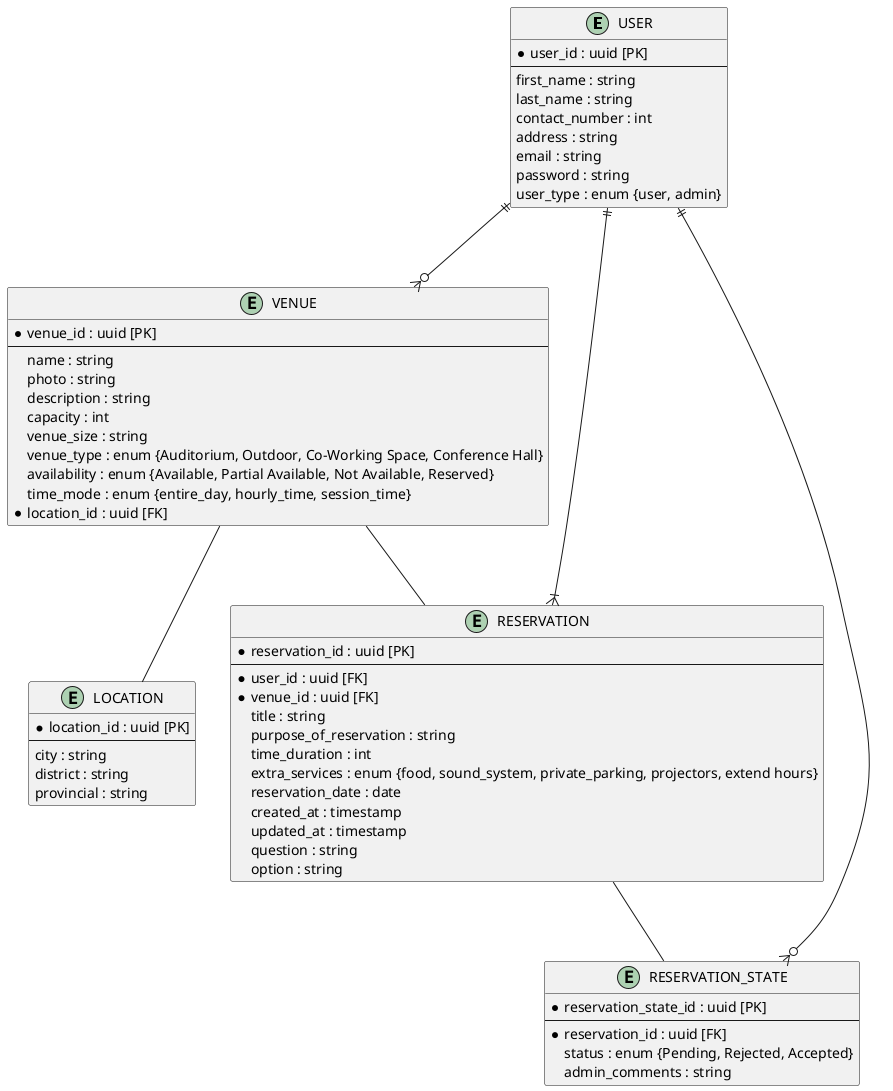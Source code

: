 @startuml
!define RECTANGLE_COLOR #FDF5E6
!define ENTITY_COLOR #FFFAFA

entity USER {
    *user_id : uuid [PK]
    --
    first_name : string
    last_name : string
    contact_number : int
    address : string
    email : string
    password : string
    user_type : enum {user, admin}
}

entity VENUE {
    *venue_id : uuid [PK]
    --
    name : string
    photo : string
    description : string
    capacity : int
    venue_size : string
    venue_type : enum {Auditorium, Outdoor, Co-Working Space, Conference Hall}
    availability : enum {Available, Partial Available, Not Available, Reserved}
    time_mode : enum {entire_day, hourly_time, session_time}
    *location_id : uuid [FK]
}

entity LOCATION {
    *location_id : uuid [PK]
    --
    city : string
    district : string
    provincial : string
}

entity RESERVATION {
    *reservation_id : uuid [PK]
    --
    *user_id : uuid [FK]
    *venue_id : uuid [FK]
    title : string
    purpose_of_reservation : string
    time_duration : int
    extra_services : enum {food, sound_system, private_parking, projectors, extend hours}
    reservation_date : date
    created_at : timestamp
    updated_at : timestamp
     question : string
     option : string
}

entity RESERVATION_STATE {
    *reservation_state_id : uuid [PK]
    --
    *reservation_id : uuid [FK]
    status : enum {Pending, Rejected, Accepted}
    admin_comments : string
}



USER ||--|{ RESERVATION : ""
USER ||--o{ VENUE : ""
USER ||--o{ RESERVATION_STATE : ""
VENUE -- RESERVATION : ""
RESERVATION -- RESERVATION_STATE : ""
VENUE -- LOCATION : ""
@enduml